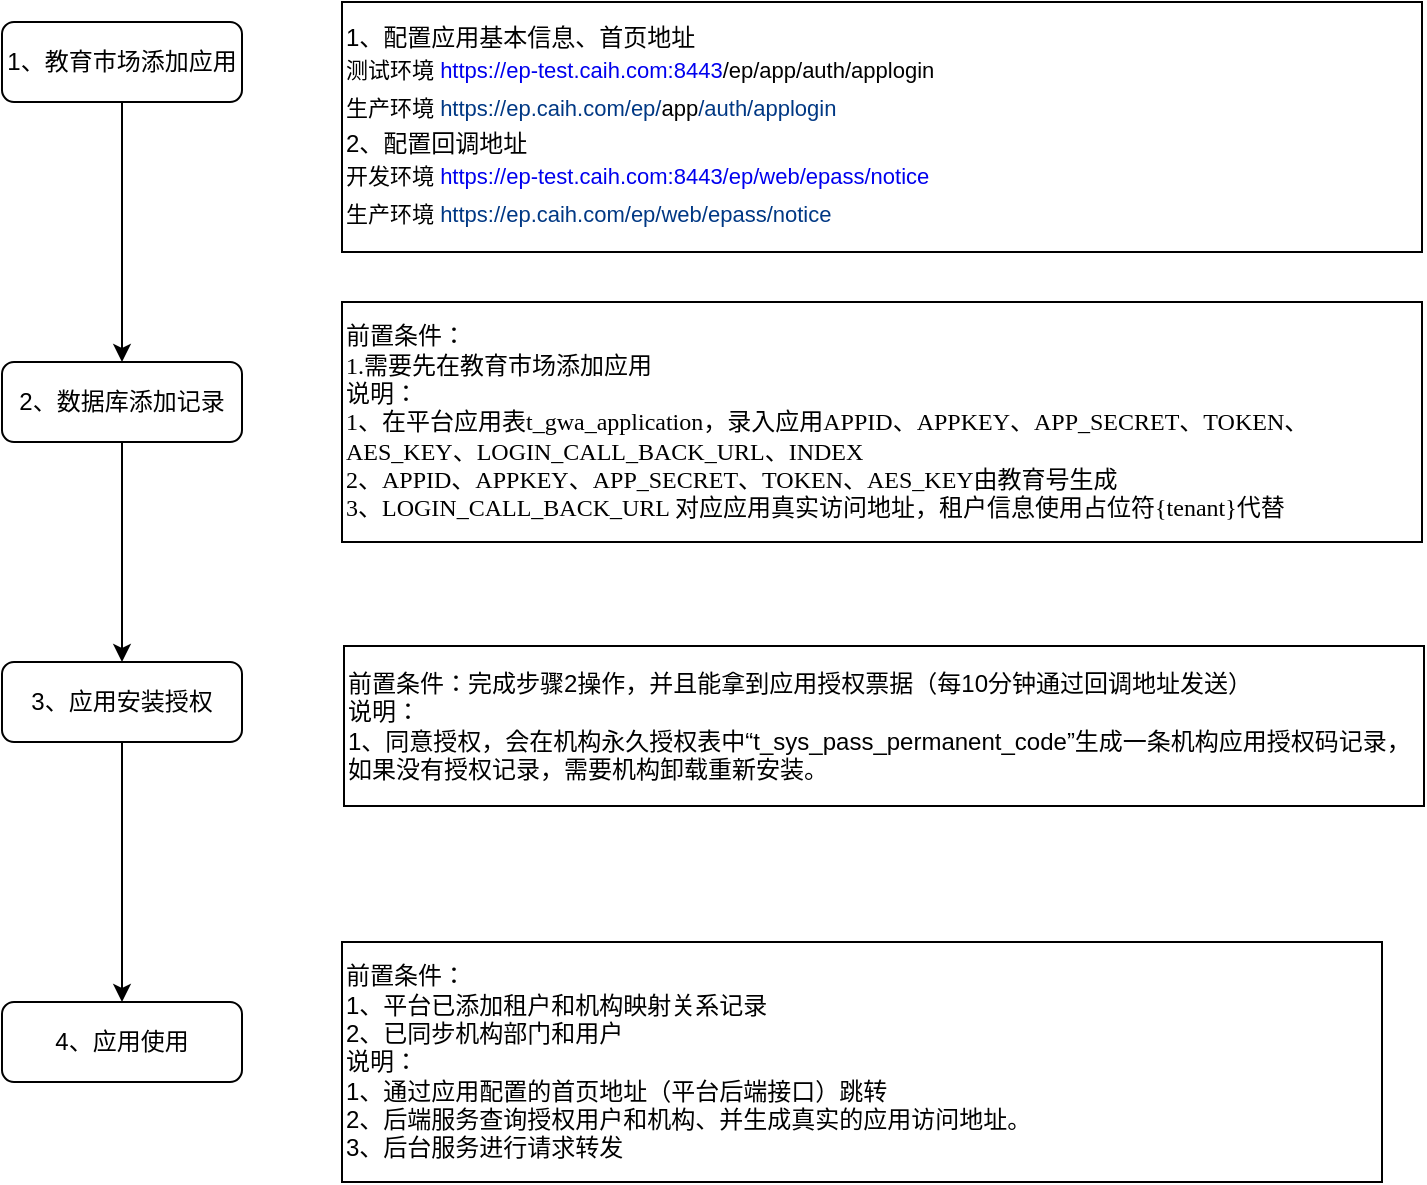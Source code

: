 <mxfile version="21.0.6" type="github">
  <diagram id="C5RBs43oDa-KdzZeNtuy" name="Page-1">
    <mxGraphModel dx="954" dy="562" grid="1" gridSize="10" guides="1" tooltips="1" connect="1" arrows="1" fold="1" page="1" pageScale="1" pageWidth="827" pageHeight="1169" math="0" shadow="0">
      <root>
        <mxCell id="WIyWlLk6GJQsqaUBKTNV-0" />
        <mxCell id="WIyWlLk6GJQsqaUBKTNV-1" parent="WIyWlLk6GJQsqaUBKTNV-0" />
        <mxCell id="xr-hMLC1pA_ehJgamefP-7" style="edgeStyle=orthogonalEdgeStyle;rounded=0;orthogonalLoop=1;jettySize=auto;html=1;" edge="1" parent="WIyWlLk6GJQsqaUBKTNV-1" source="xr-hMLC1pA_ehJgamefP-3" target="xr-hMLC1pA_ehJgamefP-6">
          <mxGeometry relative="1" as="geometry" />
        </mxCell>
        <mxCell id="xr-hMLC1pA_ehJgamefP-3" value="1、教育市场添加应用" style="rounded=1;whiteSpace=wrap;html=1;fontSize=12;glass=0;strokeWidth=1;shadow=0;" vertex="1" parent="WIyWlLk6GJQsqaUBKTNV-1">
          <mxGeometry x="80" y="40" width="120" height="40" as="geometry" />
        </mxCell>
        <mxCell id="xr-hMLC1pA_ehJgamefP-9" style="edgeStyle=orthogonalEdgeStyle;rounded=0;orthogonalLoop=1;jettySize=auto;html=1;entryX=0.5;entryY=0;entryDx=0;entryDy=0;" edge="1" parent="WIyWlLk6GJQsqaUBKTNV-1" source="xr-hMLC1pA_ehJgamefP-6" target="xr-hMLC1pA_ehJgamefP-8">
          <mxGeometry relative="1" as="geometry" />
        </mxCell>
        <mxCell id="xr-hMLC1pA_ehJgamefP-6" value="2、数据库添加记录" style="rounded=1;whiteSpace=wrap;html=1;fontSize=12;glass=0;strokeWidth=1;shadow=0;" vertex="1" parent="WIyWlLk6GJQsqaUBKTNV-1">
          <mxGeometry x="80" y="210" width="120" height="40" as="geometry" />
        </mxCell>
        <mxCell id="xr-hMLC1pA_ehJgamefP-11" style="edgeStyle=orthogonalEdgeStyle;rounded=0;orthogonalLoop=1;jettySize=auto;html=1;" edge="1" parent="WIyWlLk6GJQsqaUBKTNV-1" source="xr-hMLC1pA_ehJgamefP-8" target="xr-hMLC1pA_ehJgamefP-10">
          <mxGeometry relative="1" as="geometry" />
        </mxCell>
        <mxCell id="xr-hMLC1pA_ehJgamefP-8" value="3、应用安装授权" style="rounded=1;whiteSpace=wrap;html=1;fontSize=12;glass=0;strokeWidth=1;shadow=0;" vertex="1" parent="WIyWlLk6GJQsqaUBKTNV-1">
          <mxGeometry x="80" y="360" width="120" height="40" as="geometry" />
        </mxCell>
        <mxCell id="xr-hMLC1pA_ehJgamefP-10" value="4、应用使用" style="rounded=1;whiteSpace=wrap;html=1;fontSize=12;glass=0;strokeWidth=1;shadow=0;" vertex="1" parent="WIyWlLk6GJQsqaUBKTNV-1">
          <mxGeometry x="80" y="530" width="120" height="40" as="geometry" />
        </mxCell>
        <UserObject label="1、配置应用基本信息、首页地址&lt;br&gt;&lt;article style=&quot;font-size: 11px;&quot; data-content=&quot;[{&amp;quot;type&amp;quot;:&amp;quot;block&amp;quot;,&amp;quot;id&amp;quot;:&amp;quot;2Ufp-1679367261097&amp;quot;,&amp;quot;name&amp;quot;:&amp;quot;paragraph&amp;quot;,&amp;quot;data&amp;quot;:{&amp;quot;version&amp;quot;:1},&amp;quot;nodes&amp;quot;:[{&amp;quot;type&amp;quot;:&amp;quot;text&amp;quot;,&amp;quot;id&amp;quot;:&amp;quot;61CM-1679367261098&amp;quot;,&amp;quot;leaves&amp;quot;:[{&amp;quot;text&amp;quot;:&amp;quot;//1-开发环境&amp;nbsp;&amp;quot;,&amp;quot;marks&amp;quot;:[]}]},{&amp;quot;type&amp;quot;:&amp;quot;inline&amp;quot;,&amp;quot;id&amp;quot;:&amp;quot;v21H-1679367261108&amp;quot;,&amp;quot;name&amp;quot;:&amp;quot;link&amp;quot;,&amp;quot;data&amp;quot;:{&amp;quot;href&amp;quot;:&amp;quot;https://ep-test.caih.com:8443/ep/app/applogin&amp;quot;},&amp;quot;nodes&amp;quot;:[{&amp;quot;type&amp;quot;:&amp;quot;text&amp;quot;,&amp;quot;id&amp;quot;:&amp;quot;mA8g-1679367261107&amp;quot;,&amp;quot;leaves&amp;quot;:[{&amp;quot;text&amp;quot;:&amp;quot;https://ep-test.caih.com:8443&amp;quot;,&amp;quot;marks&amp;quot;:[]}]}]},{&amp;quot;type&amp;quot;:&amp;quot;text&amp;quot;,&amp;quot;id&amp;quot;:&amp;quot;5p2v-1679367261109&amp;quot;,&amp;quot;leaves&amp;quot;:[{&amp;quot;text&amp;quot;:&amp;quot;/ep/app/auth/applogin&amp;quot;,&amp;quot;marks&amp;quot;:[]}]}],&amp;quot;state&amp;quot;:{}},{&amp;quot;type&amp;quot;:&amp;quot;block&amp;quot;,&amp;quot;id&amp;quot;:&amp;quot;1j2B-1679367261101&amp;quot;,&amp;quot;name&amp;quot;:&amp;quot;paragraph&amp;quot;,&amp;quot;data&amp;quot;:{&amp;quot;version&amp;quot;:1},&amp;quot;nodes&amp;quot;:[{&amp;quot;type&amp;quot;:&amp;quot;text&amp;quot;,&amp;quot;id&amp;quot;:&amp;quot;AqFT-1679367261102&amp;quot;,&amp;quot;leaves&amp;quot;:[{&amp;quot;text&amp;quot;:&amp;quot;//2-生产环境&amp;nbsp;&amp;quot;,&amp;quot;marks&amp;quot;:[]}]},{&amp;quot;type&amp;quot;:&amp;quot;inline&amp;quot;,&amp;quot;id&amp;quot;:&amp;quot;TZOr-1679367261112&amp;quot;,&amp;quot;name&amp;quot;:&amp;quot;link&amp;quot;,&amp;quot;data&amp;quot;:{&amp;quot;href&amp;quot;:&amp;quot;https://ep.caih.com//ep/app/applogin&amp;quot;},&amp;quot;nodes&amp;quot;:[{&amp;quot;type&amp;quot;:&amp;quot;text&amp;quot;,&amp;quot;id&amp;quot;:&amp;quot;o71M-1679367261111&amp;quot;,&amp;quot;leaves&amp;quot;:[{&amp;quot;text&amp;quot;:&amp;quot;https://ep.caih.com//ep/&amp;quot;,&amp;quot;marks&amp;quot;:[]}]}]},{&amp;quot;type&amp;quot;:&amp;quot;text&amp;quot;,&amp;quot;id&amp;quot;:&amp;quot;UZRS-1679367375498&amp;quot;,&amp;quot;leaves&amp;quot;:[{&amp;quot;text&amp;quot;:&amp;quot;app&amp;quot;,&amp;quot;marks&amp;quot;:[]}]},{&amp;quot;type&amp;quot;:&amp;quot;inline&amp;quot;,&amp;quot;id&amp;quot;:&amp;quot;cj1z-1679367375507&amp;quot;,&amp;quot;name&amp;quot;:&amp;quot;link&amp;quot;,&amp;quot;data&amp;quot;:{&amp;quot;href&amp;quot;:&amp;quot;https://ep-test.caih.com:8443/ep/app/applogin&amp;quot;},&amp;quot;nodes&amp;quot;:[{&amp;quot;type&amp;quot;:&amp;quot;text&amp;quot;,&amp;quot;id&amp;quot;:&amp;quot;zekt-1679367375508&amp;quot;,&amp;quot;leaves&amp;quot;:[{&amp;quot;text&amp;quot;:&amp;quot;/auth/applogin&amp;quot;,&amp;quot;marks&amp;quot;:[]}]}]},{&amp;quot;type&amp;quot;:&amp;quot;text&amp;quot;,&amp;quot;id&amp;quot;:&amp;quot;yVtv-1679367375509&amp;quot;,&amp;quot;leaves&amp;quot;:[{&amp;quot;text&amp;quot;:&amp;quot;&amp;quot;,&amp;quot;marks&amp;quot;:[]}]}],&amp;quot;state&amp;quot;:{}}]&quot;&gt;&lt;div style=&quot;line-height: 1.75; font-size: 11px;&quot;&gt;&lt;span style=&quot;&quot;&gt;	&lt;/span&gt;测试环境 &lt;a style=&quot;text-decoration-line: none; font-size: 11px;&quot; href=&quot;https://ep-test.caih.com:8443/ep/app/applogin&quot;&gt;https://ep-test.caih.com:8443&lt;/a&gt;/ep/app/auth/applogin&lt;/div&gt;&lt;div style=&quot;line-height: 1.75; font-size: 11px;&quot;&gt;&lt;span style=&quot;&quot;&gt;	&lt;/span&gt;生产环境 &lt;a style=&quot;text-decoration-line: none; font-size: 11px;&quot; href=&quot;https://ep.caih.com//ep/app/applogin&quot;&gt;&lt;span style=&quot;color: rgb(0, 56, 132); font-size: 11px;&quot;&gt;https://ep.caih.com/ep/&lt;/span&gt;&lt;/a&gt;app&lt;a style=&quot;text-decoration-line: none; font-size: 11px;&quot; href=&quot;https://ep-test.caih.com:8443/ep/app/applogin&quot;&gt;&lt;span style=&quot;color: rgb(0, 56, 132); font-size: 11px;&quot;&gt;/auth/applogin&lt;/span&gt;&lt;/a&gt;&lt;/div&gt;&lt;/article&gt;2、配置回调地址&lt;br&gt;&lt;div style=&quot;border-color: var(--border-color); font-size: 11px; line-height: 1.75;&quot;&gt;开发环境&amp;nbsp;&lt;a style=&quot;border-color: var(--border-color); text-decoration-line: none;&quot; href=&quot;https://ep-test.caih.com:8443/ep/app/applogin&quot;&gt;https://ep-test.caih.com:8443/ep/web/epass/notice&lt;/a&gt;&lt;/div&gt;&lt;div style=&quot;border-color: var(--border-color); font-size: 11px; line-height: 1.75;&quot;&gt;	生产环境&amp;nbsp;&lt;a style=&quot;border-color: var(--border-color); text-decoration-line: none;&quot; href=&quot;https://ep.caih.com//ep/app/applogin&quot;&gt;&lt;span style=&quot;border-color: var(--border-color); color: rgb(0, 56, 132);&quot;&gt;https://ep.caih.com/ep/web/epass/notice&lt;/span&gt;&lt;/a&gt;&lt;/div&gt;" treeRoot="1" id="xr-hMLC1pA_ehJgamefP-27">
          <mxCell style="whiteSpace=wrap;html=1;align=left;treeFolding=1;treeMoving=1;newEdgeStyle={&quot;edgeStyle&quot;:&quot;elbowEdgeStyle&quot;,&quot;startArrow&quot;:&quot;none&quot;,&quot;endArrow&quot;:&quot;none&quot;};" vertex="1" parent="WIyWlLk6GJQsqaUBKTNV-1">
            <mxGeometry x="250" y="30" width="540" height="125" as="geometry" />
          </mxCell>
        </UserObject>
        <UserObject label="&lt;font face=&quot;Times New Roman&quot; style=&quot;font-size: 12px;&quot;&gt;前置条件：&lt;br&gt;1.需要先在教育市场添加应用&lt;br&gt;说明：&lt;br&gt;1、在平台应用表t_gwa_application，录入应用APPID、APPKEY、APP_SECRET、TOKEN、AES_KEY、LOGIN_CALL_BACK_URL、INDEX&lt;br&gt;2、APPID、APPKEY、APP_SECRET、TOKEN、AES_KEY由教育号生成&lt;br&gt;3、LOGIN_CALL_BACK_URL 对应应用真实访问地址，租户信息使用占位符{tenant}代替&lt;/font&gt;" treeRoot="1" id="xr-hMLC1pA_ehJgamefP-28">
          <mxCell style="whiteSpace=wrap;html=1;align=left;treeFolding=1;treeMoving=1;newEdgeStyle={&quot;edgeStyle&quot;:&quot;elbowEdgeStyle&quot;,&quot;startArrow&quot;:&quot;none&quot;,&quot;endArrow&quot;:&quot;none&quot;};" vertex="1" parent="WIyWlLk6GJQsqaUBKTNV-1">
            <mxGeometry x="250" y="180" width="540" height="120" as="geometry" />
          </mxCell>
        </UserObject>
        <UserObject label="前置条件：完成步骤2操作，并且能拿到应用授权票据（每10分钟通过回调地址发送）&lt;br&gt;说明：&lt;br&gt;1、同意授权，会在机构永久授权表中“t_sys_pass_permanent_code”生成一条机构应用授权码记录，&lt;br&gt;如果没有授权记录，需要机构卸载重新安装。" treeRoot="1" id="xr-hMLC1pA_ehJgamefP-29">
          <mxCell style="whiteSpace=wrap;html=1;align=left;treeFolding=1;treeMoving=1;newEdgeStyle={&quot;edgeStyle&quot;:&quot;elbowEdgeStyle&quot;,&quot;startArrow&quot;:&quot;none&quot;,&quot;endArrow&quot;:&quot;none&quot;};" vertex="1" parent="WIyWlLk6GJQsqaUBKTNV-1">
            <mxGeometry x="251" y="352" width="540" height="80" as="geometry" />
          </mxCell>
        </UserObject>
        <UserObject label="前置条件：&lt;br&gt;1、平台已添加租户和机构映射关系记录&lt;br&gt;2、已同步机构部门和用户&lt;br&gt;说明：&lt;br&gt;1、通过应用配置的首页地址（平台后端接口）跳转&lt;br&gt;2、后端服务查询授权用户和机构、并生成真实的应用访问地址。&lt;br&gt;3、后台服务进行请求转发" treeRoot="1" id="xr-hMLC1pA_ehJgamefP-30">
          <mxCell style="whiteSpace=wrap;html=1;align=left;treeFolding=1;treeMoving=1;newEdgeStyle={&quot;edgeStyle&quot;:&quot;elbowEdgeStyle&quot;,&quot;startArrow&quot;:&quot;none&quot;,&quot;endArrow&quot;:&quot;none&quot;};" vertex="1" parent="WIyWlLk6GJQsqaUBKTNV-1">
            <mxGeometry x="250" y="500" width="520" height="120" as="geometry" />
          </mxCell>
        </UserObject>
      </root>
    </mxGraphModel>
  </diagram>
</mxfile>
